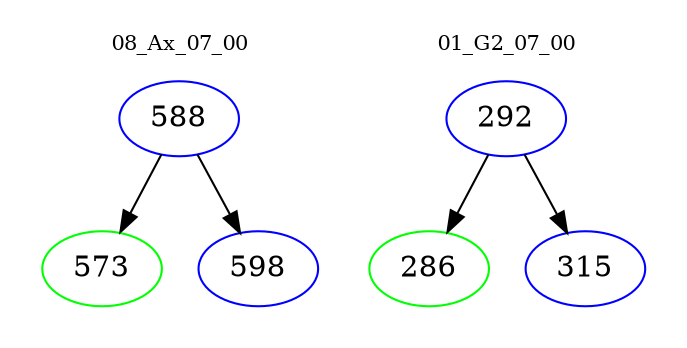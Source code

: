digraph{
subgraph cluster_0 {
color = white
label = "08_Ax_07_00";
fontsize=10;
T0_588 [label="588", color="blue"]
T0_588 -> T0_573 [color="black"]
T0_573 [label="573", color="green"]
T0_588 -> T0_598 [color="black"]
T0_598 [label="598", color="blue"]
}
subgraph cluster_1 {
color = white
label = "01_G2_07_00";
fontsize=10;
T1_292 [label="292", color="blue"]
T1_292 -> T1_286 [color="black"]
T1_286 [label="286", color="green"]
T1_292 -> T1_315 [color="black"]
T1_315 [label="315", color="blue"]
}
}
